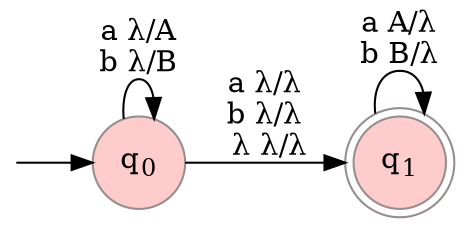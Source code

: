 digraph pda_02 {

	dpi = 480;
	rankdir=LR;

	"startRes" [shape=point, style="invis"];
	node [shape = doublecircle, color="#968D8D", fontcolor=black, fillcolor="#FFCCCC", style="filled"];
	"q1";

	node [shape = circle];

	"q0" [label=<q<sub>0</sub>>, pos="2,3!"];
	"q1" [label=<q<sub>1</sub>>, pos="5,3!"];

	"startRes" -> "q0";

	"q0" -> "q0" [label="a λ/A\nb λ/B"];
	"q0" -> "q1" [label="a λ/λ\nb λ/λ\n λ λ/λ"];
	"q1" -> "q1" [label="a A/λ\nb B/λ"];


}
